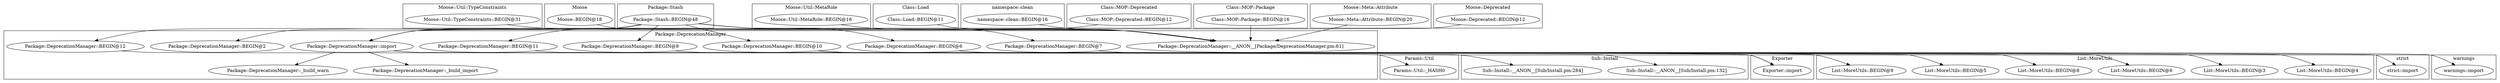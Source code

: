 digraph {
graph [overlap=false]
subgraph cluster_List_MoreUtils {
	label="List::MoreUtils";
	"List::MoreUtils::BEGIN@4";
	"List::MoreUtils::BEGIN@3";
	"List::MoreUtils::BEGIN@6";
	"List::MoreUtils::BEGIN@8";
	"List::MoreUtils::BEGIN@5";
	"List::MoreUtils::BEGIN@9";
}
subgraph cluster_warnings {
	label="warnings";
	"warnings::import";
}
subgraph cluster_Moose_Util_TypeConstraints {
	label="Moose::Util::TypeConstraints";
	"Moose::Util::TypeConstraints::BEGIN@31";
}
subgraph cluster_Params_Util {
	label="Params::Util";
	"Params::Util::_HASH0";
}
subgraph cluster_Moose {
	label="Moose";
	"Moose::BEGIN@18";
}
subgraph cluster_Package_Stash {
	label="Package::Stash";
	"Package::Stash::BEGIN@48";
}
subgraph cluster_Sub_Install {
	label="Sub::Install";
	"Sub::Install::__ANON__[Sub/Install.pm:132]";
	"Sub::Install::__ANON__[Sub/Install.pm:284]";
}
subgraph cluster_Moose_Util_MetaRole {
	label="Moose::Util::MetaRole";
	"Moose::Util::MetaRole::BEGIN@16";
}
subgraph cluster_Class_Load {
	label="Class::Load";
	"Class::Load::BEGIN@11";
}
subgraph cluster_namespace_clean {
	label="namespace::clean";
	"namespace::clean::BEGIN@16";
}
subgraph cluster_Class_MOP_Deprecated {
	label="Class::MOP::Deprecated";
	"Class::MOP::Deprecated::BEGIN@12";
}
subgraph cluster_strict {
	label="strict";
	"strict::import";
}
subgraph cluster_Exporter {
	label="Exporter";
	"Exporter::import";
}
subgraph cluster_Class_MOP_Package {
	label="Class::MOP::Package";
	"Class::MOP::Package::BEGIN@16";
}
subgraph cluster_Package_DeprecationManager {
	label="Package::DeprecationManager";
	"Package::DeprecationManager::BEGIN@2";
	"Package::DeprecationManager::_build_warn";
	"Package::DeprecationManager::__ANON__[Package/DeprecationManager.pm:61]";
	"Package::DeprecationManager::import";
	"Package::DeprecationManager::BEGIN@12";
	"Package::DeprecationManager::BEGIN@9";
	"Package::DeprecationManager::BEGIN@11";
	"Package::DeprecationManager::_build_import";
	"Package::DeprecationManager::BEGIN@10";
	"Package::DeprecationManager::BEGIN@6";
	"Package::DeprecationManager::BEGIN@7";
}
subgraph cluster_Moose_Meta_Attribute {
	label="Moose::Meta::Attribute";
	"Moose::Meta::Attribute::BEGIN@20";
}
subgraph cluster_Moose_Deprecated {
	label="Moose::Deprecated";
	"Moose::Deprecated::BEGIN@12";
}
"Package::DeprecationManager::BEGIN@11" -> "Exporter::import";
"Package::DeprecationManager::BEGIN@9" -> "Exporter::import";
"Package::DeprecationManager::BEGIN@10" -> "Exporter::import";
"Package::Stash::BEGIN@48" -> "Package::DeprecationManager::BEGIN@9";
"Package::DeprecationManager::BEGIN@10" -> "List::MoreUtils::BEGIN@5";
"Package::Stash::BEGIN@48" -> "Package::DeprecationManager::BEGIN@6";
"Package::Stash::BEGIN@48" -> "Package::DeprecationManager::BEGIN@7";
"Package::DeprecationManager::import" -> "Params::Util::_HASH0";
"Package::DeprecationManager::BEGIN@7" -> "warnings::import";
"Package::DeprecationManager::BEGIN@10" -> "List::MoreUtils::BEGIN@6";
"Package::Stash::BEGIN@48" -> "Package::DeprecationManager::BEGIN@12";
"Package::DeprecationManager::BEGIN@10" -> "List::MoreUtils::BEGIN@9";
"Package::DeprecationManager::import" -> "Package::DeprecationManager::_build_import";
"Package::DeprecationManager::BEGIN@6" -> "strict::import";
"Package::DeprecationManager::import" -> "Sub::Install::__ANON__[Sub/Install.pm:132]";
"Package::DeprecationManager::BEGIN@10" -> "List::MoreUtils::BEGIN@4";
"Package::Stash::BEGIN@48" -> "Package::DeprecationManager::BEGIN@11";
"Moose::Deprecated::BEGIN@12" -> "Package::DeprecationManager::import";
"Package::Stash::BEGIN@48" -> "Package::DeprecationManager::import";
"Class::MOP::Deprecated::BEGIN@12" -> "Package::DeprecationManager::import";
"Package::Stash::BEGIN@48" -> "Package::DeprecationManager::BEGIN@2";
"Package::DeprecationManager::import" -> "Package::DeprecationManager::_build_warn";
"Class::MOP::Package::BEGIN@16" -> "Package::DeprecationManager::__ANON__[Package/DeprecationManager.pm:61]";
"namespace::clean::BEGIN@16" -> "Package::DeprecationManager::__ANON__[Package/DeprecationManager.pm:61]";
"Moose::Util::MetaRole::BEGIN@16" -> "Package::DeprecationManager::__ANON__[Package/DeprecationManager.pm:61]";
"Moose::BEGIN@18" -> "Package::DeprecationManager::__ANON__[Package/DeprecationManager.pm:61]";
"Class::Load::BEGIN@11" -> "Package::DeprecationManager::__ANON__[Package/DeprecationManager.pm:61]";
"Moose::Meta::Attribute::BEGIN@20" -> "Package::DeprecationManager::__ANON__[Package/DeprecationManager.pm:61]";
"Moose::Util::TypeConstraints::BEGIN@31" -> "Package::DeprecationManager::__ANON__[Package/DeprecationManager.pm:61]";
"Package::DeprecationManager::BEGIN@12" -> "Sub::Install::__ANON__[Sub/Install.pm:284]";
"Package::DeprecationManager::BEGIN@10" -> "List::MoreUtils::BEGIN@8";
"Package::Stash::BEGIN@48" -> "Package::DeprecationManager::BEGIN@10";
"Package::DeprecationManager::BEGIN@10" -> "List::MoreUtils::BEGIN@3";
}
